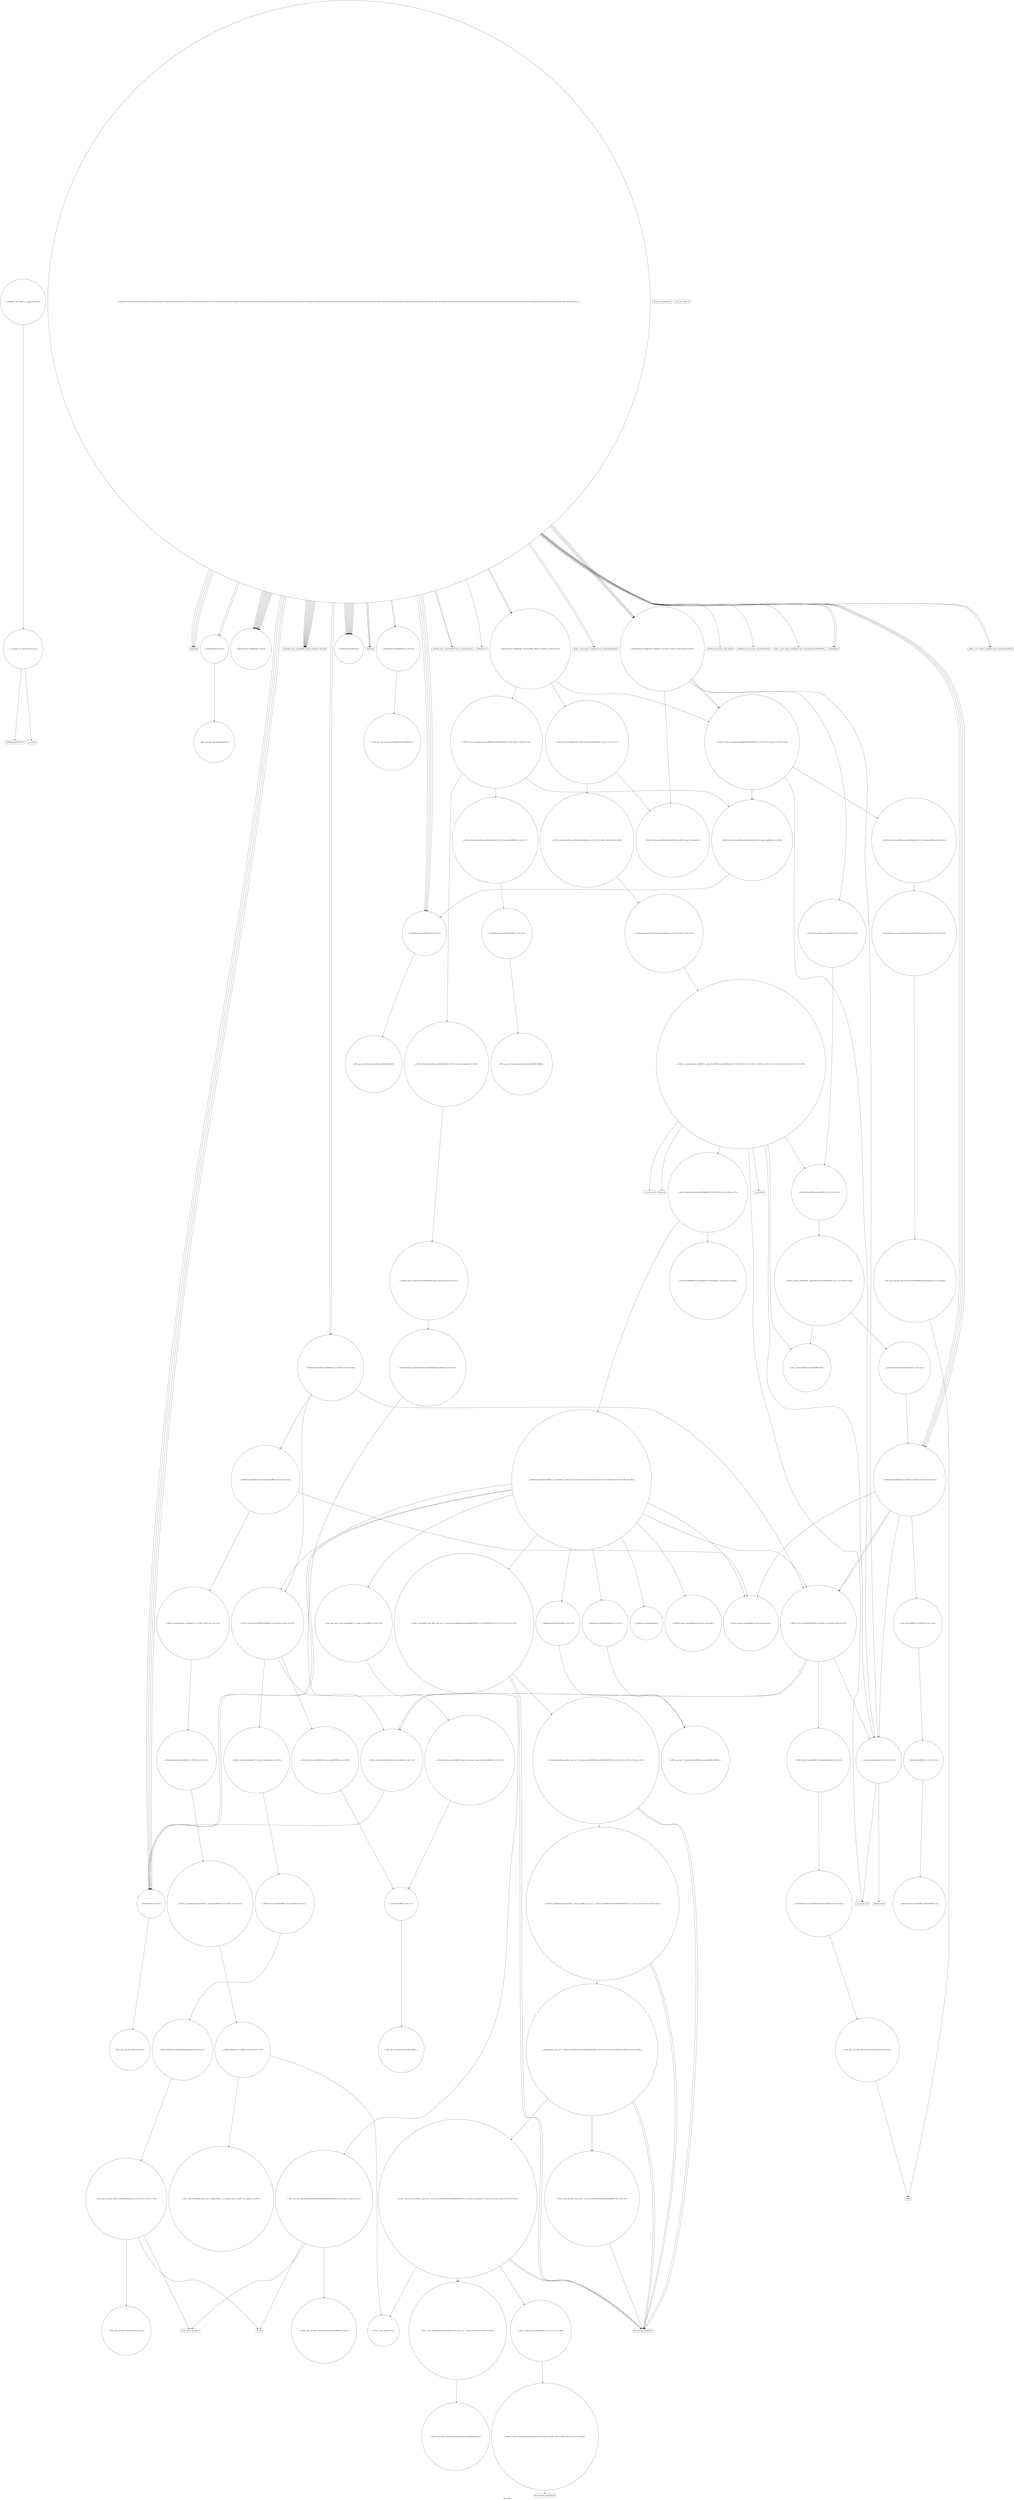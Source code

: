 digraph "Call Graph" {
	label="Call Graph";

	Node0x56395f9f0d80 [shape=record,shape=circle,label="{__cxx_global_var_init|{<s0>1|<s1>2}}"];
	Node0x56395f9f0d80:s0 -> Node0x56395f9f0e00[color=black];
	Node0x56395f9f0d80:s1 -> Node0x56395fc5d220[color=black];
	Node0x56395fc60dc0 [shape=record,shape=circle,label="{_ZNKSt6vectorIiSaIiEE3endEv|{<s0>175}}"];
	Node0x56395fc60dc0:s0 -> Node0x56395fc5eca0[color=black];
	Node0x56395fc5d420 [shape=record,shape=Mrecord,label="{_ZNSirsERi}"];
	Node0x56395fc5e920 [shape=record,shape=circle,label="{_ZSt14__copy_move_a2ILb0EN9__gnu_cxx17__normal_iteratorIPKiSt6vectorIiSaIiEEEEPiET1_T0_SA_S9_|{<s0>189|<s1>190|<s2>191|<s3>192|<s4>193|<s5>194}}"];
	Node0x56395fc5e920:s0 -> Node0x56395fc60fc0[color=black];
	Node0x56395fc5e920:s1 -> Node0x56395fc5eaa0[color=black];
	Node0x56395fc5e920:s2 -> Node0x56395fc60fc0[color=black];
	Node0x56395fc5e920:s3 -> Node0x56395fc5eaa0[color=black];
	Node0x56395fc5e920:s4 -> Node0x56395fc5f8c0[color=black];
	Node0x56395fc5e920:s5 -> Node0x56395fc5ea20[color=black];
	Node0x56395fc5d7a0 [shape=record,shape=circle,label="{_ZNSaIiEC2Ev|{<s0>79}}"];
	Node0x56395fc5d7a0:s0 -> Node0x56395fc5de20[color=black];
	Node0x56395fc5eca0 [shape=record,shape=circle,label="{_ZN9__gnu_cxx17__normal_iteratorIPKiSt6vectorIiSaIiEEEC2ERKS2_}"];
	Node0x56395fc5db20 [shape=record,shape=circle,label="{_ZNSt6vectorIS_IiSaIiEESaIS1_EEixEm}"];
	Node0x56395fc5f020 [shape=record,shape=circle,label="{_GLOBAL__sub_I_Xellos_2_0.cpp|{<s0>206}}"];
	Node0x56395fc5f020:s0 -> Node0x56395f9f0d80[color=black];
	Node0x56395fc5dea0 [shape=record,shape=circle,label="{_ZN9__gnu_cxx13new_allocatorIiED2Ev}"];
	Node0x56395fc5e220 [shape=record,shape=circle,label="{_ZN9__gnu_cxx13new_allocatorIiEC2ERKS1_}"];
	Node0x56395fc5e5a0 [shape=record,shape=circle,label="{_ZSt24__uninitialized_fill_n_aIPimiiET_S1_T0_RKT1_RSaIT2_E|{<s0>116}}"];
	Node0x56395fc5e5a0:s0 -> Node0x56395fc5e6a0[color=black];
	Node0x56395fc5f940 [shape=record,shape=circle,label="{_ZNSt12_Vector_baseIiSaIiEE13_M_deallocateEPim|{<s0>121}}"];
	Node0x56395fc5f940:s0 -> Node0x56395fc5fb40[color=black];
	Node0x56395fc5fcc0 [shape=record,shape=circle,label="{_ZSt8_DestroyIPiiEvT_S1_RSaIT0_E|{<s0>126}}"];
	Node0x56395fc5fcc0:s0 -> Node0x56395fc5fd40[color=black];
	Node0x56395fc60040 [shape=record,shape=circle,label="{_ZNSt12_Vector_baseISt6vectorIiSaIiEESaIS2_EED2Ev|{<s0>133|<s1>134|<s2>135|<s3>136}}"];
	Node0x56395fc60040:s0 -> Node0x56395fc5ee20[color=black];
	Node0x56395fc60040:s1 -> Node0x56395fc601c0[color=black];
	Node0x56395fc60040:s2 -> Node0x56395fc601c0[color=black];
	Node0x56395fc60040:s3 -> Node0x56395fc5f9c0[color=black];
	Node0x56395fc603c0 [shape=record,shape=circle,label="{_ZNSt16allocator_traitsISaISt6vectorIiSaIiEEEE8allocateERS3_m|{<s0>142}}"];
	Node0x56395fc603c0:s0 -> Node0x56395fc60440[color=black];
	Node0x56395fc60740 [shape=record,shape=circle,label="{_ZSt10_ConstructISt6vectorIiSaIiEEJRKS2_EEvPT_DpOT0_|{<s0>156|<s1>157}}"];
	Node0x56395fc60740:s0 -> Node0x56395fc60a40[color=black];
	Node0x56395fc60740:s1 -> Node0x56395fc60ac0[color=black];
	Node0x56395fc60ac0 [shape=record,shape=circle,label="{_ZNSt6vectorIiSaIiEEC2ERKS1_|{<s0>159|<s1>160|<s2>161|<s3>162|<s4>163|<s5>164|<s6>165|<s7>166|<s8>167|<s9>168|<s10>169}}"];
	Node0x56395fc60ac0:s0 -> Node0x56395fc60b40[color=black];
	Node0x56395fc60ac0:s1 -> Node0x56395fc60c40[color=black];
	Node0x56395fc60ac0:s2 -> Node0x56395fc60bc0[color=black];
	Node0x56395fc60ac0:s3 -> Node0x56395fc5df20[color=black];
	Node0x56395fc60ac0:s4 -> Node0x56395fc5daa0[color=black];
	Node0x56395fc60ac0:s5 -> Node0x56395fc60d40[color=black];
	Node0x56395fc60ac0:s6 -> Node0x56395fc60dc0[color=black];
	Node0x56395fc60ac0:s7 -> Node0x56395fc5e620[color=black];
	Node0x56395fc60ac0:s8 -> Node0x56395fc60cc0[color=black];
	Node0x56395fc60ac0:s9 -> Node0x56395fc5daa0[color=black];
	Node0x56395fc60ac0:s10 -> Node0x56395fc5e020[color=black];
	Node0x56395f9f0e00 [shape=record,shape=Mrecord,label="{_ZNSt8ios_base4InitC1Ev}"];
	Node0x56395fc60e40 [shape=record,shape=circle,label="{_ZNSt16allocator_traitsISaIiEE37select_on_container_copy_constructionERKS0_|{<s0>176}}"];
	Node0x56395fc60e40:s0 -> Node0x56395fc60ec0[color=black];
	Node0x56395fc5d4a0 [shape=record,shape=Mrecord,label="{_ZStlsISt11char_traitsIcEERSt13basic_ostreamIcT_ES5_PKc}"];
	Node0x56395fc5e9a0 [shape=record,shape=circle,label="{_ZSt12__miter_baseIN9__gnu_cxx17__normal_iteratorIPKiSt6vectorIiSaIiEEEEET_S8_|{<s0>195}}"];
	Node0x56395fc5e9a0:s0 -> Node0x56395fc60fc0[color=black];
	Node0x56395fc5d820 [shape=record,shape=circle,label="{_ZNSt6vectorIiSaIiEEC2EmRKiRKS0_|{<s0>80|<s1>81|<s2>82}}"];
	Node0x56395fc5d820:s0 -> Node0x56395fc5df20[color=black];
	Node0x56395fc5d820:s1 -> Node0x56395fc5dfa0[color=black];
	Node0x56395fc5d820:s2 -> Node0x56395fc5e020[color=black];
	Node0x56395fc5ed20 [shape=record,shape=circle,label="{_ZNSt12_Destroy_auxILb0EE9__destroyIPSt6vectorIiSaIiEEEEvT_S6_|{<s0>199|<s1>200}}"];
	Node0x56395fc5ed20:s0 -> Node0x56395fc607c0[color=black];
	Node0x56395fc5ed20:s1 -> Node0x56395fc5eda0[color=black];
	Node0x56395fc5dba0 [shape=record,shape=circle,label="{_ZNSt6vectorIiSaIiEEixEm}"];
	Node0x56395fc5df20 [shape=record,shape=circle,label="{_ZNSt12_Vector_baseIiSaIiEEC2EmRKS0_|{<s0>99|<s1>100|<s2>101}}"];
	Node0x56395fc5df20:s0 -> Node0x56395fc5e0a0[color=black];
	Node0x56395fc5df20:s1 -> Node0x56395fc5e120[color=black];
	Node0x56395fc5df20:s2 -> Node0x56395fc5e1a0[color=black];
	Node0x56395fc5e2a0 [shape=record,shape=circle,label="{_ZNSt12_Vector_baseIiSaIiEE11_M_allocateEm|{<s0>111}}"];
	Node0x56395fc5e2a0:s0 -> Node0x56395fc5e320[color=black];
	Node0x56395fc5e620 [shape=record,shape=circle,label="{_ZNSt12_Vector_baseIiSaIiEE19_M_get_Tp_allocatorEv}"];
	Node0x56395fc5f9c0 [shape=record,shape=circle,label="{__clang_call_terminate|{<s0>122|<s1>123}}"];
	Node0x56395fc5f9c0:s0 -> Node0x56395fc5fa40[color=black];
	Node0x56395fc5f9c0:s1 -> Node0x56395fc5fac0[color=black];
	Node0x56395fc5fd40 [shape=record,shape=circle,label="{_ZSt8_DestroyIPiEvT_S1_|{<s0>127}}"];
	Node0x56395fc5fd40:s0 -> Node0x56395fc5fdc0[color=black];
	Node0x56395fc600c0 [shape=record,shape=circle,label="{_ZNSt12_Vector_baseISt6vectorIiSaIiEESaIS2_EE12_Vector_implC2ERKS3_|{<s0>137}}"];
	Node0x56395fc600c0:s0 -> Node0x56395fc60240[color=black];
	Node0x56395fc60440 [shape=record,shape=circle,label="{_ZN9__gnu_cxx13new_allocatorISt6vectorIiSaIiEEE8allocateEmPKv|{<s0>143|<s1>144|<s2>145}}"];
	Node0x56395fc60440:s0 -> Node0x56395fc604c0[color=black];
	Node0x56395fc60440:s1 -> Node0x56395fc5e4a0[color=black];
	Node0x56395fc60440:s2 -> Node0x56395fc5e520[color=black];
	Node0x56395fc607c0 [shape=record,shape=circle,label="{_ZSt11__addressofISt6vectorIiSaIiEEEPT_RS3_}"];
	Node0x56395fc60b40 [shape=record,shape=circle,label="{_ZNKSt6vectorIiSaIiEE4sizeEv}"];
	Node0x56395fc5d1a0 [shape=record,shape=Mrecord,label="{_ZNSt8ios_base4InitD1Ev}"];
	Node0x56395fc60ec0 [shape=record,shape=circle,label="{_ZNSaIiEC2ERKS_|{<s0>177}}"];
	Node0x56395fc60ec0:s0 -> Node0x56395fc5e220[color=black];
	Node0x56395fc5d520 [shape=record,shape=Mrecord,label="{_ZNSolsEi}"];
	Node0x56395fc5ea20 [shape=record,shape=circle,label="{_ZSt13__copy_move_aILb0EPKiPiET1_T0_S4_S3_|{<s0>196}}"];
	Node0x56395fc5ea20:s0 -> Node0x56395fc5eb20[color=black];
	Node0x56395fc5d8a0 [shape=record,shape=circle,label="{_ZNSaISt6vectorIiSaIiEEEC2Ev|{<s0>83}}"];
	Node0x56395fc5d8a0:s0 -> Node0x56395fc5fe40[color=black];
	Node0x56395fc5eda0 [shape=record,shape=circle,label="{_ZSt8_DestroyISt6vectorIiSaIiEEEvPT_|{<s0>201}}"];
	Node0x56395fc5eda0:s0 -> Node0x56395fc5da20[color=black];
	Node0x56395fc5dc20 [shape=record,shape=Mrecord,label="{_ZStlsISt11char_traitsIcEERSt13basic_ostreamIcT_ES5_c}"];
	Node0x56395fc5dfa0 [shape=record,shape=circle,label="{_ZNSt6vectorIiSaIiEE18_M_fill_initializeEmRKi|{<s0>102|<s1>103}}"];
	Node0x56395fc5dfa0:s0 -> Node0x56395fc5e620[color=black];
	Node0x56395fc5dfa0:s1 -> Node0x56395fc5e5a0[color=black];
	Node0x56395fc5e320 [shape=record,shape=circle,label="{_ZNSt16allocator_traitsISaIiEE8allocateERS0_m|{<s0>112}}"];
	Node0x56395fc5e320:s0 -> Node0x56395fc5e3a0[color=black];
	Node0x56395fc5e6a0 [shape=record,shape=circle,label="{_ZSt20uninitialized_fill_nIPimiET_S1_T0_RKT1_|{<s0>117}}"];
	Node0x56395fc5e6a0:s0 -> Node0x56395fc5e720[color=black];
	Node0x56395fc5fa40 [shape=record,shape=Mrecord,label="{__cxa_begin_catch}"];
	Node0x56395fc5fdc0 [shape=record,shape=circle,label="{_ZNSt12_Destroy_auxILb1EE9__destroyIPiEEvT_S3_}"];
	Node0x56395fc60140 [shape=record,shape=circle,label="{_ZNSt12_Vector_baseISt6vectorIiSaIiEESaIS2_EE17_M_create_storageEm|{<s0>138}}"];
	Node0x56395fc60140:s0 -> Node0x56395fc60340[color=black];
	Node0x56395fc604c0 [shape=record,shape=circle,label="{_ZNK9__gnu_cxx13new_allocatorISt6vectorIiSaIiEEE8max_sizeEv}"];
	Node0x56395fc60840 [shape=record,shape=circle,label="{_ZSt8_DestroyIPSt6vectorIiSaIiEEEvT_S4_|{<s0>158}}"];
	Node0x56395fc60840:s0 -> Node0x56395fc5ed20[color=black];
	Node0x56395fc60bc0 [shape=record,shape=circle,label="{_ZN9__gnu_cxx14__alloc_traitsISaIiEE17_S_select_on_copyERKS1_|{<s0>170}}"];
	Node0x56395fc60bc0:s0 -> Node0x56395fc60e40[color=black];
	Node0x56395fc5d220 [shape=record,shape=Mrecord,label="{__cxa_atexit}"];
	Node0x56395fc60f40 [shape=record,shape=circle,label="{_ZSt18uninitialized_copyIN9__gnu_cxx17__normal_iteratorIPKiSt6vectorIiSaIiEEEEPiET0_T_SA_S9_|{<s0>178|<s1>179|<s2>180}}"];
	Node0x56395fc60f40:s0 -> Node0x56395fc60fc0[color=black];
	Node0x56395fc60f40:s1 -> Node0x56395fc60fc0[color=black];
	Node0x56395fc60f40:s2 -> Node0x56395fc61040[color=black];
	Node0x56395fc5d5a0 [shape=record,shape=Mrecord,label="{_ZNSaIcEC1Ev}"];
	Node0x56395fc5eaa0 [shape=record,shape=circle,label="{_ZSt12__niter_baseIPKiSt6vectorIiSaIiEEET_N9__gnu_cxx17__normal_iteratorIS5_T0_EE|{<s0>197}}"];
	Node0x56395fc5eaa0:s0 -> Node0x56395fc5ec20[color=black];
	Node0x56395fc5d920 [shape=record,shape=circle,label="{_ZNSt6vectorIS_IiSaIiEESaIS1_EEC2EmRKS1_RKS2_|{<s0>84|<s1>85|<s2>86}}"];
	Node0x56395fc5d920:s0 -> Node0x56395fc5ff40[color=black];
	Node0x56395fc5d920:s1 -> Node0x56395fc5ffc0[color=black];
	Node0x56395fc5d920:s2 -> Node0x56395fc60040[color=black];
	Node0x56395fc5ee20 [shape=record,shape=circle,label="{_ZNSt12_Vector_baseISt6vectorIiSaIiEESaIS2_EE13_M_deallocateEPS2_m|{<s0>202}}"];
	Node0x56395fc5ee20:s0 -> Node0x56395fc5eea0[color=black];
	Node0x56395fc5dca0 [shape=record,shape=Mrecord,label="{_ZNSt7__cxx1112basic_stringIcSt11char_traitsIcESaIcEEixEm}"];
	Node0x56395fc5e020 [shape=record,shape=circle,label="{_ZNSt12_Vector_baseIiSaIiEED2Ev|{<s0>104|<s1>105|<s2>106|<s3>107}}"];
	Node0x56395fc5e020:s0 -> Node0x56395fc5f940[color=black];
	Node0x56395fc5e020:s1 -> Node0x56395fc5e1a0[color=black];
	Node0x56395fc5e020:s2 -> Node0x56395fc5e1a0[color=black];
	Node0x56395fc5e020:s3 -> Node0x56395fc5f9c0[color=black];
	Node0x56395fc5e3a0 [shape=record,shape=circle,label="{_ZN9__gnu_cxx13new_allocatorIiE8allocateEmPKv|{<s0>113|<s1>114|<s2>115}}"];
	Node0x56395fc5e3a0:s0 -> Node0x56395fc5e420[color=black];
	Node0x56395fc5e3a0:s1 -> Node0x56395fc5e4a0[color=black];
	Node0x56395fc5e3a0:s2 -> Node0x56395fc5e520[color=black];
	Node0x56395fc5e720 [shape=record,shape=circle,label="{_ZNSt22__uninitialized_fill_nILb1EE15__uninit_fill_nIPimiEET_S3_T0_RKT1_|{<s0>118}}"];
	Node0x56395fc5e720:s0 -> Node0x56395fc5e7a0[color=black];
	Node0x56395fc5fac0 [shape=record,shape=Mrecord,label="{_ZSt9terminatev}"];
	Node0x56395fc5fe40 [shape=record,shape=circle,label="{_ZN9__gnu_cxx13new_allocatorISt6vectorIiSaIiEEEC2Ev}"];
	Node0x56395fc601c0 [shape=record,shape=circle,label="{_ZNSt12_Vector_baseISt6vectorIiSaIiEESaIS2_EE12_Vector_implD2Ev|{<s0>139}}"];
	Node0x56395fc601c0:s0 -> Node0x56395fc5d9a0[color=black];
	Node0x56395fc60540 [shape=record,shape=circle,label="{_ZSt24__uninitialized_fill_n_aIPSt6vectorIiSaIiEEmS2_S2_ET_S4_T0_RKT1_RSaIT2_E|{<s0>146}}"];
	Node0x56395fc60540:s0 -> Node0x56395fc60640[color=black];
	Node0x56395fc608c0 [shape=record,shape=Mrecord,label="{__cxa_rethrow}"];
	Node0x56395fc60c40 [shape=record,shape=circle,label="{_ZNKSt12_Vector_baseIiSaIiEE19_M_get_Tp_allocatorEv}"];
	Node0x56395fc5d2a0 [shape=record,shape=circle,label="{main|{<s0>3|<s1>4|<s2>5|<s3>6|<s4>7|<s5>8|<s6>9|<s7>10|<s8>11|<s9>12|<s10>13|<s11>14|<s12>15|<s13>16|<s14>17|<s15>18|<s16>19|<s17>20|<s18>21|<s19>22|<s20>23|<s21>24|<s22>25|<s23>26|<s24>27|<s25>28|<s26>29|<s27>30|<s28>31|<s29>32|<s30>33|<s31>34|<s32>35|<s33>36|<s34>37|<s35>38|<s36>39|<s37>40|<s38>41|<s39>42|<s40>43|<s41>44|<s42>45|<s43>46|<s44>47|<s45>48|<s46>49|<s47>50|<s48>51|<s49>52|<s50>53|<s51>54|<s52>55|<s53>56|<s54>57|<s55>58|<s56>59|<s57>60|<s58>61|<s59>62|<s60>63|<s61>64|<s62>65|<s63>66|<s64>truncated...}}"];
	Node0x56395fc5d2a0:s0 -> Node0x56395fc5d320[color=black];
	Node0x56395fc5d2a0:s1 -> Node0x56395fc5d3a0[color=black];
	Node0x56395fc5d2a0:s2 -> Node0x56395fc5d420[color=black];
	Node0x56395fc5d2a0:s3 -> Node0x56395fc5d420[color=black];
	Node0x56395fc5d2a0:s4 -> Node0x56395fc5d420[color=black];
	Node0x56395fc5d2a0:s5 -> Node0x56395fc5d420[color=black];
	Node0x56395fc5d2a0:s6 -> Node0x56395fc5d4a0[color=black];
	Node0x56395fc5d2a0:s7 -> Node0x56395fc5d520[color=black];
	Node0x56395fc5d2a0:s8 -> Node0x56395fc5d4a0[color=black];
	Node0x56395fc5d2a0:s9 -> Node0x56395fc5d4a0[color=black];
	Node0x56395fc5d2a0:s10 -> Node0x56395fc5d4a0[color=black];
	Node0x56395fc5d2a0:s11 -> Node0x56395fc5d5a0[color=black];
	Node0x56395fc5d2a0:s12 -> Node0x56395fc5d620[color=black];
	Node0x56395fc5d2a0:s13 -> Node0x56395fc5d720[color=black];
	Node0x56395fc5d2a0:s14 -> Node0x56395fc5d4a0[color=black];
	Node0x56395fc5d2a0:s15 -> Node0x56395fc5d520[color=black];
	Node0x56395fc5d2a0:s16 -> Node0x56395fc5d4a0[color=black];
	Node0x56395fc5d2a0:s17 -> Node0x56395fc5d7a0[color=black];
	Node0x56395fc5d2a0:s18 -> Node0x56395fc5d820[color=black];
	Node0x56395fc5d2a0:s19 -> Node0x56395fc5d8a0[color=black];
	Node0x56395fc5d2a0:s20 -> Node0x56395fc5d920[color=black];
	Node0x56395fc5d2a0:s21 -> Node0x56395fc5d9a0[color=black];
	Node0x56395fc5d2a0:s22 -> Node0x56395fc5da20[color=black];
	Node0x56395fc5d2a0:s23 -> Node0x56395fc5daa0[color=black];
	Node0x56395fc5d2a0:s24 -> Node0x56395fc5db20[color=black];
	Node0x56395fc5d2a0:s25 -> Node0x56395fc5dba0[color=black];
	Node0x56395fc5d2a0:s26 -> Node0x56395fc5db20[color=black];
	Node0x56395fc5d2a0:s27 -> Node0x56395fc5dba0[color=black];
	Node0x56395fc5d2a0:s28 -> Node0x56395fc5d720[color=black];
	Node0x56395fc5d2a0:s29 -> Node0x56395fc5d9a0[color=black];
	Node0x56395fc5d2a0:s30 -> Node0x56395fc5da20[color=black];
	Node0x56395fc5d2a0:s31 -> Node0x56395fc5daa0[color=black];
	Node0x56395fc5d2a0:s32 -> Node0x56395fc5db20[color=black];
	Node0x56395fc5d2a0:s33 -> Node0x56395fc5dba0[color=black];
	Node0x56395fc5d2a0:s34 -> Node0x56395fc5db20[color=black];
	Node0x56395fc5d2a0:s35 -> Node0x56395fc5dba0[color=black];
	Node0x56395fc5d2a0:s36 -> Node0x56395fc5dca0[color=black];
	Node0x56395fc5d2a0:s37 -> Node0x56395fc5dc20[color=black];
	Node0x56395fc5d2a0:s38 -> Node0x56395fc5d4a0[color=black];
	Node0x56395fc5d2a0:s39 -> Node0x56395fc5dd20[color=black];
	Node0x56395fc5d2a0:s40 -> Node0x56395fc5dd20[color=black];
	Node0x56395fc5d2a0:s41 -> Node0x56395fc5d4a0[color=black];
	Node0x56395fc5d2a0:s42 -> Node0x56395fc5d520[color=black];
	Node0x56395fc5d2a0:s43 -> Node0x56395fc5d4a0[color=black];
	Node0x56395fc5d2a0:s44 -> Node0x56395fc5d4a0[color=black];
	Node0x56395fc5d2a0:s45 -> Node0x56395fc5d7a0[color=black];
	Node0x56395fc5d2a0:s46 -> Node0x56395fc5d820[color=black];
	Node0x56395fc5d2a0:s47 -> Node0x56395fc5d8a0[color=black];
	Node0x56395fc5d2a0:s48 -> Node0x56395fc5d920[color=black];
	Node0x56395fc5d2a0:s49 -> Node0x56395fc5d9a0[color=black];
	Node0x56395fc5d2a0:s50 -> Node0x56395fc5da20[color=black];
	Node0x56395fc5d2a0:s51 -> Node0x56395fc5daa0[color=black];
	Node0x56395fc5d2a0:s52 -> Node0x56395fc5db20[color=black];
	Node0x56395fc5d2a0:s53 -> Node0x56395fc5dba0[color=black];
	Node0x56395fc5d2a0:s54 -> Node0x56395fc5db20[color=black];
	Node0x56395fc5d2a0:s55 -> Node0x56395fc5dba0[color=black];
	Node0x56395fc5d2a0:s56 -> Node0x56395fc5d9a0[color=black];
	Node0x56395fc5d2a0:s57 -> Node0x56395fc5da20[color=black];
	Node0x56395fc5d2a0:s58 -> Node0x56395fc5daa0[color=black];
	Node0x56395fc5d2a0:s59 -> Node0x56395fc5db20[color=black];
	Node0x56395fc5d2a0:s60 -> Node0x56395fc5dba0[color=black];
	Node0x56395fc5d2a0:s61 -> Node0x56395fc5db20[color=black];
	Node0x56395fc5d2a0:s62 -> Node0x56395fc5dba0[color=black];
	Node0x56395fc5d2a0:s63 -> Node0x56395fc5db20[color=black];
	Node0x56395fc5d2a0:s64 -> Node0x56395fc5dba0[color=black];
	Node0x56395fc5d2a0:s64 -> Node0x56395fc5db20[color=black];
	Node0x56395fc5d2a0:s64 -> Node0x56395fc5dba0[color=black];
	Node0x56395fc5d2a0:s64 -> Node0x56395fc5db20[color=black];
	Node0x56395fc5d2a0:s64 -> Node0x56395fc5dba0[color=black];
	Node0x56395fc5d2a0:s64 -> Node0x56395fc5dca0[color=black];
	Node0x56395fc5d2a0:s64 -> Node0x56395fc5dc20[color=black];
	Node0x56395fc5d2a0:s64 -> Node0x56395fc5d4a0[color=black];
	Node0x56395fc5d2a0:s64 -> Node0x56395fc5dd20[color=black];
	Node0x56395fc5d2a0:s64 -> Node0x56395fc5dd20[color=black];
	Node0x56395fc5d2a0:s64 -> Node0x56395fc5dda0[color=black];
	Node0x56395fc5d2a0:s64 -> Node0x56395fc5dda0[color=black];
	Node0x56395fc60fc0 [shape=record,shape=Mrecord,label="{llvm.memcpy.p0i8.p0i8.i64}"];
	Node0x56395fc5d620 [shape=record,shape=Mrecord,label="{_ZNSt7__cxx1112basic_stringIcSt11char_traitsIcESaIcEEC1EPKcRKS3_}"];
	Node0x56395fc5eb20 [shape=record,shape=circle,label="{_ZNSt11__copy_moveILb0ELb1ESt26random_access_iterator_tagE8__copy_mIiEEPT_PKS3_S6_S4_|{<s0>198}}"];
	Node0x56395fc5eb20:s0 -> Node0x56395fc5eba0[color=black];
	Node0x56395fc5d9a0 [shape=record,shape=circle,label="{_ZNSaISt6vectorIiSaIiEEED2Ev|{<s0>87}}"];
	Node0x56395fc5d9a0:s0 -> Node0x56395fc5fec0[color=black];
	Node0x56395fc5eea0 [shape=record,shape=circle,label="{_ZNSt16allocator_traitsISaISt6vectorIiSaIiEEEE10deallocateERS3_PS2_m|{<s0>203}}"];
	Node0x56395fc5eea0:s0 -> Node0x56395fc5ef20[color=black];
	Node0x56395fc5dd20 [shape=record,shape=circle,label="{_ZNSt6vectorIS_IiSaIiEESaIS1_EED2Ev|{<s0>94|<s1>95|<s2>96|<s3>97|<s4>98}}"];
	Node0x56395fc5dd20:s0 -> Node0x56395fc605c0[color=black];
	Node0x56395fc5dd20:s1 -> Node0x56395fc5efa0[color=black];
	Node0x56395fc5dd20:s2 -> Node0x56395fc60040[color=black];
	Node0x56395fc5dd20:s3 -> Node0x56395fc60040[color=black];
	Node0x56395fc5dd20:s4 -> Node0x56395fc5f9c0[color=black];
	Node0x56395fc5e0a0 [shape=record,shape=circle,label="{_ZNSt12_Vector_baseIiSaIiEE12_Vector_implC2ERKS0_|{<s0>108}}"];
	Node0x56395fc5e0a0:s0 -> Node0x56395fc60ec0[color=black];
	Node0x56395fc5e420 [shape=record,shape=circle,label="{_ZNK9__gnu_cxx13new_allocatorIiE8max_sizeEv}"];
	Node0x56395fc5e7a0 [shape=record,shape=circle,label="{_ZSt6fill_nIPimiET_S1_T0_RKT1_|{<s0>119|<s1>120}}"];
	Node0x56395fc5e7a0:s0 -> Node0x56395fc5f8c0[color=black];
	Node0x56395fc5e7a0:s1 -> Node0x56395fc5e820[color=black];
	Node0x56395fc5fb40 [shape=record,shape=circle,label="{_ZNSt16allocator_traitsISaIiEE10deallocateERS0_Pim|{<s0>124}}"];
	Node0x56395fc5fb40:s0 -> Node0x56395fc5fbc0[color=black];
	Node0x56395fc5fec0 [shape=record,shape=circle,label="{_ZN9__gnu_cxx13new_allocatorISt6vectorIiSaIiEEED2Ev}"];
	Node0x56395fc60240 [shape=record,shape=circle,label="{_ZNSaISt6vectorIiSaIiEEEC2ERKS2_|{<s0>140}}"];
	Node0x56395fc60240:s0 -> Node0x56395fc602c0[color=black];
	Node0x56395fc605c0 [shape=record,shape=circle,label="{_ZNSt12_Vector_baseISt6vectorIiSaIiEESaIS2_EE19_M_get_Tp_allocatorEv}"];
	Node0x56395fc60940 [shape=record,shape=Mrecord,label="{__cxa_end_catch}"];
	Node0x56395fc60cc0 [shape=record,shape=circle,label="{_ZSt22__uninitialized_copy_aIN9__gnu_cxx17__normal_iteratorIPKiSt6vectorIiSaIiEEEEPiiET0_T_SA_S9_RSaIT1_E|{<s0>171|<s1>172|<s2>173}}"];
	Node0x56395fc60cc0:s0 -> Node0x56395fc60fc0[color=black];
	Node0x56395fc60cc0:s1 -> Node0x56395fc60fc0[color=black];
	Node0x56395fc60cc0:s2 -> Node0x56395fc60f40[color=black];
	Node0x56395fc5d320 [shape=record,shape=Mrecord,label="{_ZNSt8ios_base15sync_with_stdioEb}"];
	Node0x56395fc61040 [shape=record,shape=circle,label="{_ZNSt20__uninitialized_copyILb1EE13__uninit_copyIN9__gnu_cxx17__normal_iteratorIPKiSt6vectorIiSaIiEEEEPiEET0_T_SC_SB_|{<s0>181|<s1>182|<s2>183}}"];
	Node0x56395fc61040:s0 -> Node0x56395fc60fc0[color=black];
	Node0x56395fc61040:s1 -> Node0x56395fc60fc0[color=black];
	Node0x56395fc61040:s2 -> Node0x56395fc5e8a0[color=black];
	Node0x56395fc5d6a0 [shape=record,shape=Mrecord,label="{__gxx_personality_v0}"];
	Node0x56395fc5eba0 [shape=record,shape=Mrecord,label="{llvm.memmove.p0i8.p0i8.i64}"];
	Node0x56395fc5da20 [shape=record,shape=circle,label="{_ZNSt6vectorIiSaIiEED2Ev|{<s0>88|<s1>89|<s2>90|<s3>91|<s4>92}}"];
	Node0x56395fc5da20:s0 -> Node0x56395fc5e620[color=black];
	Node0x56395fc5da20:s1 -> Node0x56395fc5fcc0[color=black];
	Node0x56395fc5da20:s2 -> Node0x56395fc5e020[color=black];
	Node0x56395fc5da20:s3 -> Node0x56395fc5e020[color=black];
	Node0x56395fc5da20:s4 -> Node0x56395fc5f9c0[color=black];
	Node0x56395fc5ef20 [shape=record,shape=circle,label="{_ZN9__gnu_cxx13new_allocatorISt6vectorIiSaIiEEE10deallocateEPS3_m|{<s0>204}}"];
	Node0x56395fc5ef20:s0 -> Node0x56395fc5fc40[color=black];
	Node0x56395fc5dda0 [shape=record,shape=Mrecord,label="{_ZNSt7__cxx1112basic_stringIcSt11char_traitsIcESaIcEED1Ev}"];
	Node0x56395fc5e120 [shape=record,shape=circle,label="{_ZNSt12_Vector_baseIiSaIiEE17_M_create_storageEm|{<s0>109}}"];
	Node0x56395fc5e120:s0 -> Node0x56395fc5e2a0[color=black];
	Node0x56395fc5e4a0 [shape=record,shape=Mrecord,label="{_ZSt17__throw_bad_allocv}"];
	Node0x56395fc5e820 [shape=record,shape=circle,label="{_ZSt10__fill_n_aIPimiEN9__gnu_cxx11__enable_ifIXsr11__is_scalarIT1_EE7__valueET_E6__typeES4_T0_RKS3_}"];
	Node0x56395fc5fbc0 [shape=record,shape=circle,label="{_ZN9__gnu_cxx13new_allocatorIiE10deallocateEPim|{<s0>125}}"];
	Node0x56395fc5fbc0:s0 -> Node0x56395fc5fc40[color=black];
	Node0x56395fc5ff40 [shape=record,shape=circle,label="{_ZNSt12_Vector_baseISt6vectorIiSaIiEESaIS2_EEC2EmRKS3_|{<s0>128|<s1>129|<s2>130}}"];
	Node0x56395fc5ff40:s0 -> Node0x56395fc600c0[color=black];
	Node0x56395fc5ff40:s1 -> Node0x56395fc60140[color=black];
	Node0x56395fc5ff40:s2 -> Node0x56395fc601c0[color=black];
	Node0x56395fc602c0 [shape=record,shape=circle,label="{_ZN9__gnu_cxx13new_allocatorISt6vectorIiSaIiEEEC2ERKS4_}"];
	Node0x56395fc60640 [shape=record,shape=circle,label="{_ZSt20uninitialized_fill_nIPSt6vectorIiSaIiEEmS2_ET_S4_T0_RKT1_|{<s0>147}}"];
	Node0x56395fc60640:s0 -> Node0x56395fc606c0[color=black];
	Node0x56395fc609c0 [shape=record,shape=Mrecord,label="{llvm.trap}"];
	Node0x56395fc60d40 [shape=record,shape=circle,label="{_ZNKSt6vectorIiSaIiEE5beginEv|{<s0>174}}"];
	Node0x56395fc60d40:s0 -> Node0x56395fc5eca0[color=black];
	Node0x56395fc5d3a0 [shape=record,shape=Mrecord,label="{_ZNSt9basic_iosIcSt11char_traitsIcEE3tieEPSo}"];
	Node0x56395fc5e8a0 [shape=record,shape=circle,label="{_ZSt4copyIN9__gnu_cxx17__normal_iteratorIPKiSt6vectorIiSaIiEEEEPiET0_T_SA_S9_|{<s0>184|<s1>185|<s2>186|<s3>187|<s4>188}}"];
	Node0x56395fc5e8a0:s0 -> Node0x56395fc60fc0[color=black];
	Node0x56395fc5e8a0:s1 -> Node0x56395fc5e9a0[color=black];
	Node0x56395fc5e8a0:s2 -> Node0x56395fc60fc0[color=black];
	Node0x56395fc5e8a0:s3 -> Node0x56395fc5e9a0[color=black];
	Node0x56395fc5e8a0:s4 -> Node0x56395fc5e920[color=black];
	Node0x56395fc5d720 [shape=record,shape=Mrecord,label="{_ZNSaIcED1Ev}"];
	Node0x56395fc5ec20 [shape=record,shape=circle,label="{_ZNK9__gnu_cxx17__normal_iteratorIPKiSt6vectorIiSaIiEEE4baseEv}"];
	Node0x56395fc5daa0 [shape=record,shape=circle,label="{_ZNSaIiED2Ev|{<s0>93}}"];
	Node0x56395fc5daa0:s0 -> Node0x56395fc5dea0[color=black];
	Node0x56395fc5efa0 [shape=record,shape=circle,label="{_ZSt8_DestroyIPSt6vectorIiSaIiEES2_EvT_S4_RSaIT0_E|{<s0>205}}"];
	Node0x56395fc5efa0:s0 -> Node0x56395fc60840[color=black];
	Node0x56395fc5de20 [shape=record,shape=circle,label="{_ZN9__gnu_cxx13new_allocatorIiEC2Ev}"];
	Node0x56395fc5e1a0 [shape=record,shape=circle,label="{_ZNSt12_Vector_baseIiSaIiEE12_Vector_implD2Ev|{<s0>110}}"];
	Node0x56395fc5e1a0:s0 -> Node0x56395fc5daa0[color=black];
	Node0x56395fc5e520 [shape=record,shape=Mrecord,label="{_Znwm}"];
	Node0x56395fc5f8c0 [shape=record,shape=circle,label="{_ZSt12__niter_baseIPiET_S1_}"];
	Node0x56395fc5fc40 [shape=record,shape=Mrecord,label="{_ZdlPv}"];
	Node0x56395fc5ffc0 [shape=record,shape=circle,label="{_ZNSt6vectorIS_IiSaIiEESaIS1_EE18_M_fill_initializeEmRKS1_|{<s0>131|<s1>132}}"];
	Node0x56395fc5ffc0:s0 -> Node0x56395fc605c0[color=black];
	Node0x56395fc5ffc0:s1 -> Node0x56395fc60540[color=black];
	Node0x56395fc60340 [shape=record,shape=circle,label="{_ZNSt12_Vector_baseISt6vectorIiSaIiEESaIS2_EE11_M_allocateEm|{<s0>141}}"];
	Node0x56395fc60340:s0 -> Node0x56395fc603c0[color=black];
	Node0x56395fc606c0 [shape=record,shape=circle,label="{_ZNSt22__uninitialized_fill_nILb0EE15__uninit_fill_nIPSt6vectorIiSaIiEEmS4_EET_S6_T0_RKT1_|{<s0>148|<s1>149|<s2>150|<s3>151|<s4>152|<s5>153|<s6>154|<s7>155}}"];
	Node0x56395fc606c0:s0 -> Node0x56395fc607c0[color=black];
	Node0x56395fc606c0:s1 -> Node0x56395fc60740[color=black];
	Node0x56395fc606c0:s2 -> Node0x56395fc5fa40[color=black];
	Node0x56395fc606c0:s3 -> Node0x56395fc60840[color=black];
	Node0x56395fc606c0:s4 -> Node0x56395fc608c0[color=black];
	Node0x56395fc606c0:s5 -> Node0x56395fc60940[color=black];
	Node0x56395fc606c0:s6 -> Node0x56395fc609c0[color=black];
	Node0x56395fc606c0:s7 -> Node0x56395fc5f9c0[color=black];
	Node0x56395fc60a40 [shape=record,shape=circle,label="{_ZSt7forwardIRKSt6vectorIiSaIiEEEOT_RNSt16remove_referenceIS5_E4typeE}"];
}
